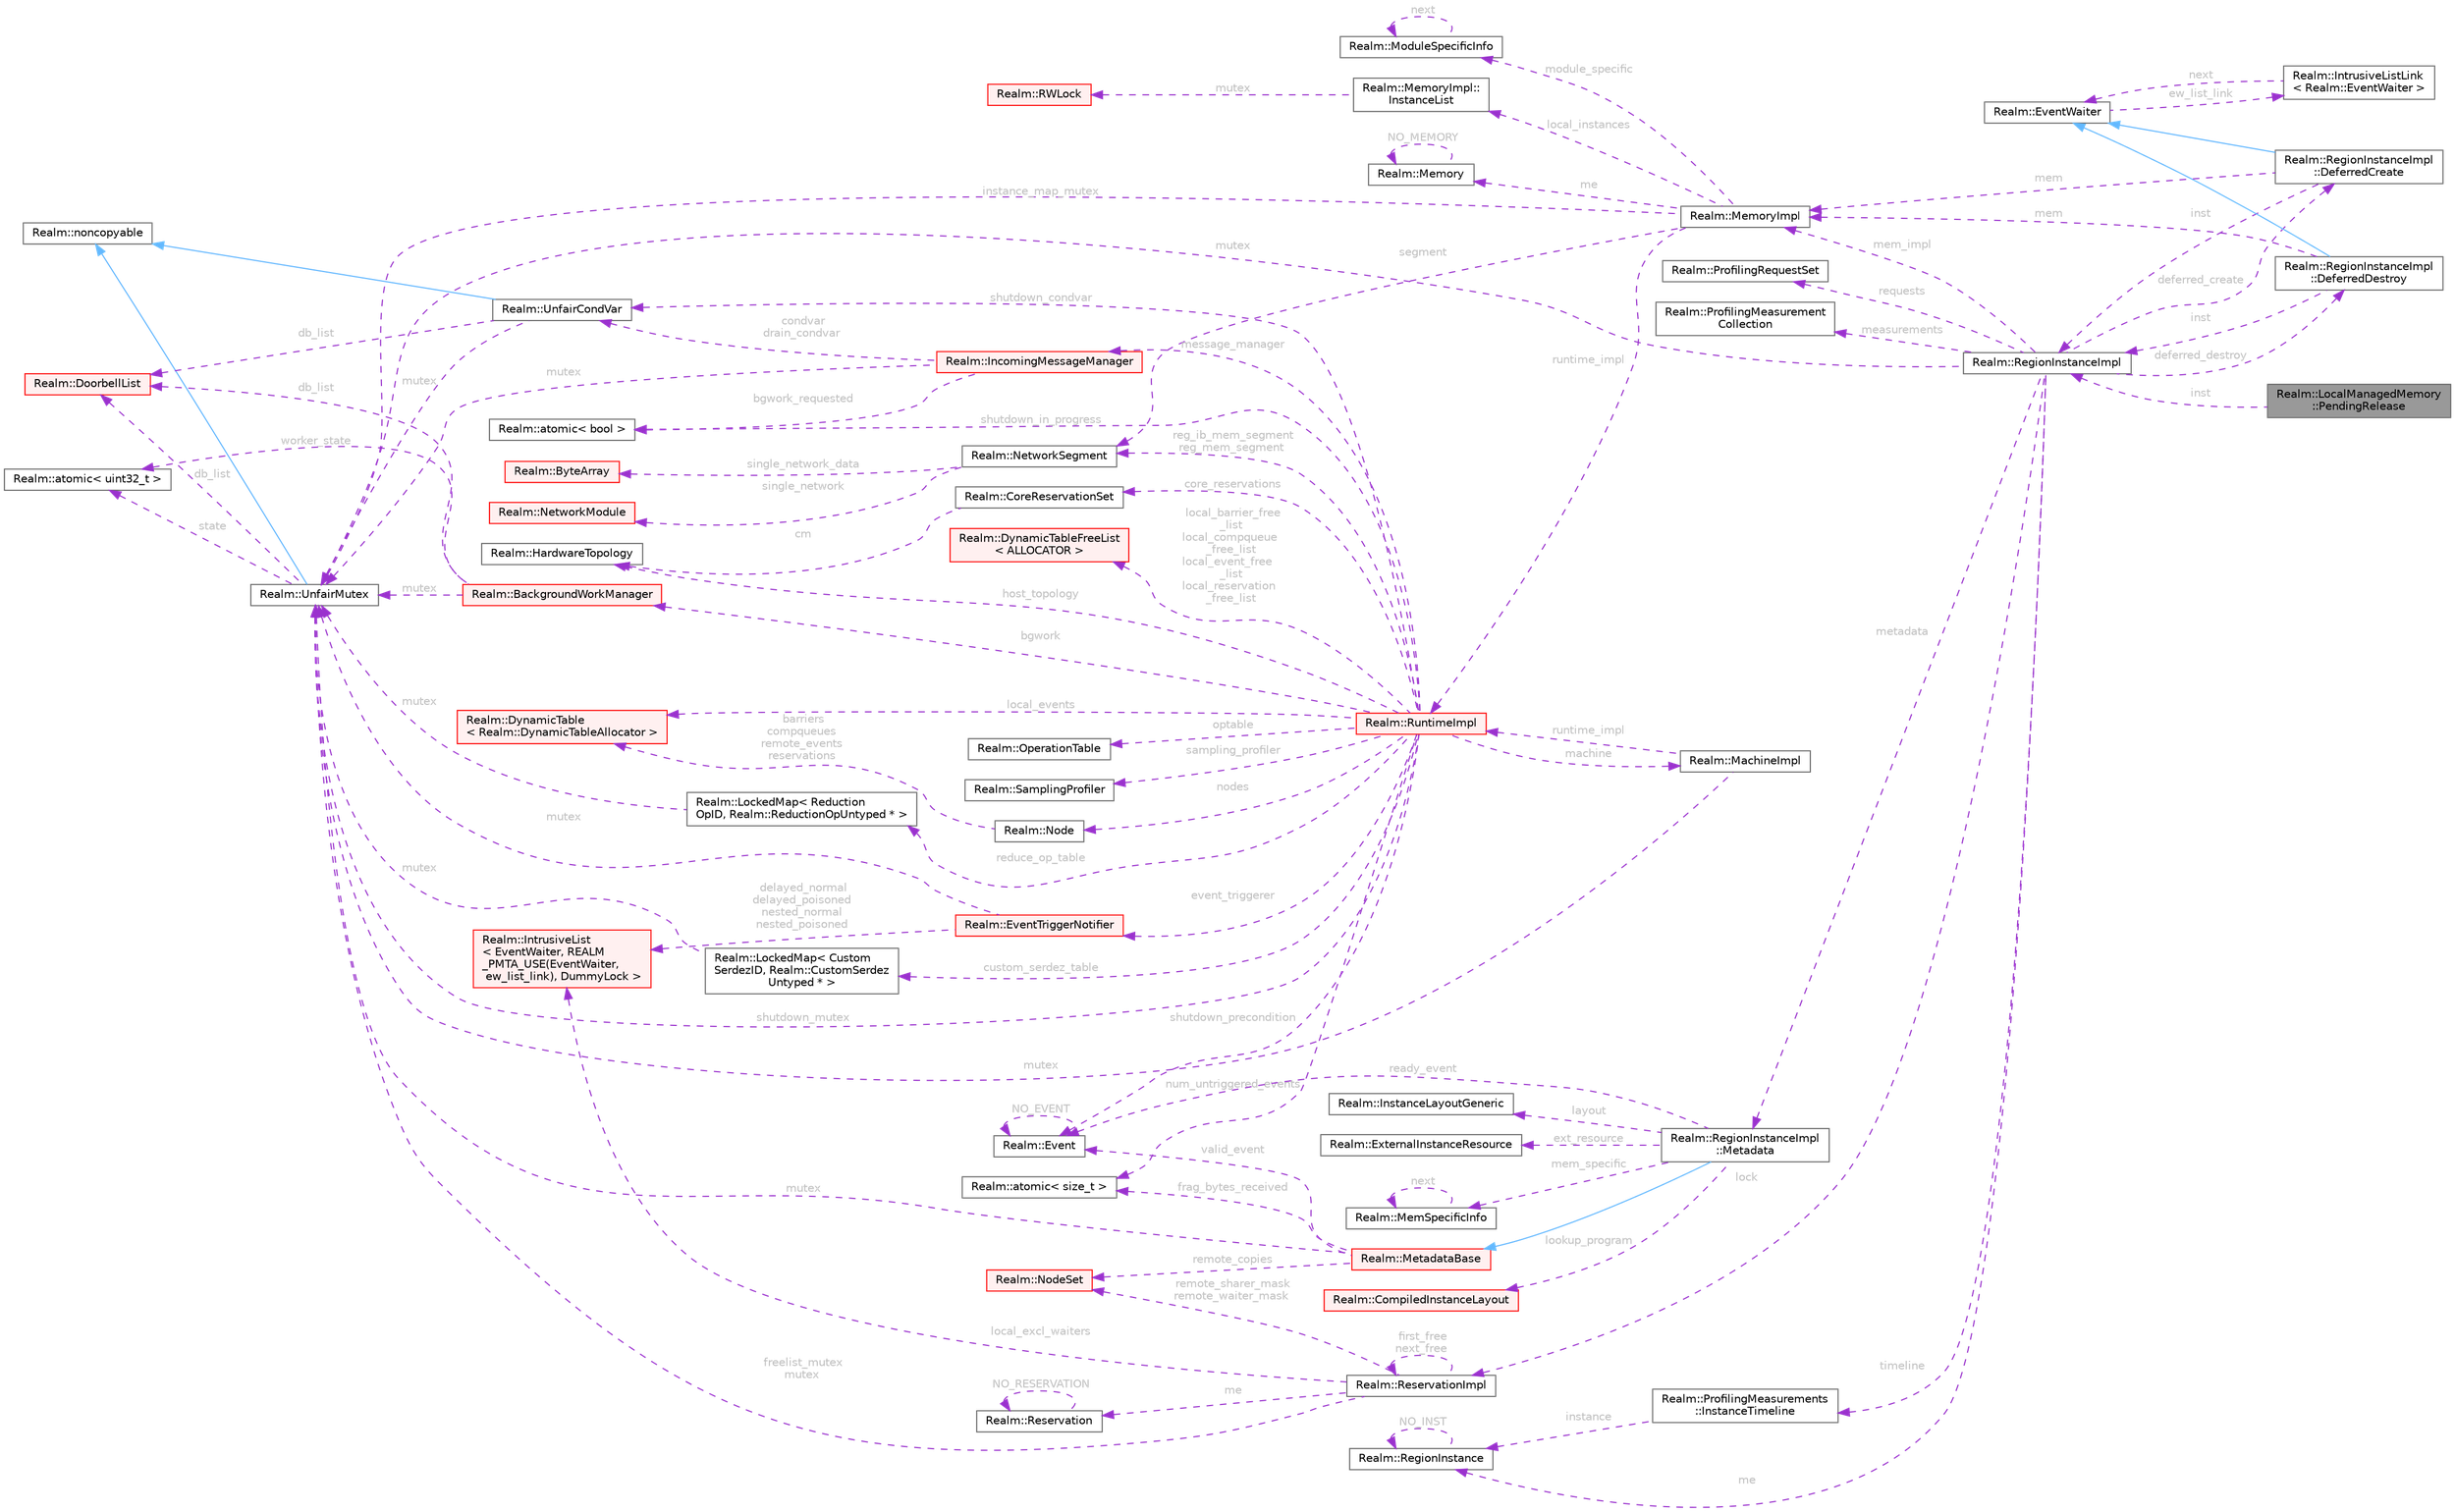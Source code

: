 digraph "Realm::LocalManagedMemory::PendingRelease"
{
 // LATEX_PDF_SIZE
  bgcolor="transparent";
  edge [fontname=Helvetica,fontsize=10,labelfontname=Helvetica,labelfontsize=10];
  node [fontname=Helvetica,fontsize=10,shape=box,height=0.2,width=0.4];
  rankdir="LR";
  Node1 [id="Node000001",label="Realm::LocalManagedMemory\l::PendingRelease",height=0.2,width=0.4,color="gray40", fillcolor="grey60", style="filled", fontcolor="black",tooltip=" "];
  Node2 -> Node1 [id="edge1_Node000001_Node000002",dir="back",color="darkorchid3",style="dashed",tooltip=" ",label=" inst",fontcolor="grey" ];
  Node2 [id="Node000002",label="Realm::RegionInstanceImpl",height=0.2,width=0.4,color="gray40", fillcolor="white", style="filled",URL="$classRealm_1_1RegionInstanceImpl.html",tooltip=" "];
  Node3 -> Node2 [id="edge2_Node000002_Node000003",dir="back",color="darkorchid3",style="dashed",tooltip=" ",label=" deferred_create",fontcolor="grey" ];
  Node3 [id="Node000003",label="Realm::RegionInstanceImpl\l::DeferredCreate",height=0.2,width=0.4,color="gray40", fillcolor="white", style="filled",URL="$classRealm_1_1RegionInstanceImpl_1_1DeferredCreate.html",tooltip=" "];
  Node4 -> Node3 [id="edge3_Node000003_Node000004",dir="back",color="steelblue1",style="solid",tooltip=" "];
  Node4 [id="Node000004",label="Realm::EventWaiter",height=0.2,width=0.4,color="gray40", fillcolor="white", style="filled",URL="$classRealm_1_1EventWaiter.html",tooltip=" "];
  Node5 -> Node4 [id="edge4_Node000004_Node000005",dir="back",color="darkorchid3",style="dashed",tooltip=" ",label=" ew_list_link",fontcolor="grey" ];
  Node5 [id="Node000005",label="Realm::IntrusiveListLink\l\< Realm::EventWaiter \>",height=0.2,width=0.4,color="gray40", fillcolor="white", style="filled",URL="$structRealm_1_1IntrusiveListLink.html",tooltip=" "];
  Node4 -> Node5 [id="edge5_Node000005_Node000004",dir="back",color="darkorchid3",style="dashed",tooltip=" ",label=" next",fontcolor="grey" ];
  Node2 -> Node3 [id="edge6_Node000003_Node000002",dir="back",color="darkorchid3",style="dashed",tooltip=" ",label=" inst",fontcolor="grey" ];
  Node6 -> Node3 [id="edge7_Node000003_Node000006",dir="back",color="darkorchid3",style="dashed",tooltip=" ",label=" mem",fontcolor="grey" ];
  Node6 [id="Node000006",label="Realm::MemoryImpl",height=0.2,width=0.4,color="gray40", fillcolor="white", style="filled",URL="$classRealm_1_1MemoryImpl.html",tooltip=" "];
  Node7 -> Node6 [id="edge8_Node000006_Node000007",dir="back",color="darkorchid3",style="dashed",tooltip=" ",label=" me",fontcolor="grey" ];
  Node7 [id="Node000007",label="Realm::Memory",height=0.2,width=0.4,color="gray40", fillcolor="white", style="filled",URL="$classRealm_1_1Memory.html",tooltip=" "];
  Node7 -> Node7 [id="edge9_Node000007_Node000007",dir="back",color="darkorchid3",style="dashed",tooltip=" ",label=" NO_MEMORY",fontcolor="grey" ];
  Node8 -> Node6 [id="edge10_Node000006_Node000008",dir="back",color="darkorchid3",style="dashed",tooltip=" ",label=" segment",fontcolor="grey" ];
  Node8 [id="Node000008",label="Realm::NetworkSegment",height=0.2,width=0.4,color="gray40", fillcolor="white", style="filled",URL="$classRealm_1_1NetworkSegment.html",tooltip=" "];
  Node9 -> Node8 [id="edge11_Node000008_Node000009",dir="back",color="darkorchid3",style="dashed",tooltip=" ",label=" single_network",fontcolor="grey" ];
  Node9 [id="Node000009",label="Realm::NetworkModule",height=0.2,width=0.4,color="red", fillcolor="#FFF0F0", style="filled",URL="$classRealm_1_1NetworkModule.html",tooltip=" "];
  Node11 -> Node8 [id="edge12_Node000008_Node000011",dir="back",color="darkorchid3",style="dashed",tooltip=" ",label=" single_network_data",fontcolor="grey" ];
  Node11 [id="Node000011",label="Realm::ByteArray",height=0.2,width=0.4,color="red", fillcolor="#FFF0F0", style="filled",URL="$classRealm_1_1ByteArray.html",tooltip=" "];
  Node13 -> Node6 [id="edge13_Node000006_Node000013",dir="back",color="darkorchid3",style="dashed",tooltip=" ",label=" module_specific",fontcolor="grey" ];
  Node13 [id="Node000013",label="Realm::ModuleSpecificInfo",height=0.2,width=0.4,color="gray40", fillcolor="white", style="filled",URL="$classRealm_1_1ModuleSpecificInfo.html",tooltip=" "];
  Node13 -> Node13 [id="edge14_Node000013_Node000013",dir="back",color="darkorchid3",style="dashed",tooltip=" ",label=" next",fontcolor="grey" ];
  Node14 -> Node6 [id="edge15_Node000006_Node000014",dir="back",color="darkorchid3",style="dashed",tooltip=" ",label=" instance_map_mutex",fontcolor="grey" ];
  Node14 [id="Node000014",label="Realm::UnfairMutex",height=0.2,width=0.4,color="gray40", fillcolor="white", style="filled",URL="$classRealm_1_1UnfairMutex.html",tooltip=" "];
  Node15 -> Node14 [id="edge16_Node000014_Node000015",dir="back",color="steelblue1",style="solid",tooltip=" "];
  Node15 [id="Node000015",label="Realm::noncopyable",height=0.2,width=0.4,color="gray40", fillcolor="white", style="filled",URL="$classRealm_1_1noncopyable.html",tooltip=" "];
  Node16 -> Node14 [id="edge17_Node000014_Node000016",dir="back",color="darkorchid3",style="dashed",tooltip=" ",label=" state",fontcolor="grey" ];
  Node16 [id="Node000016",label="Realm::atomic\< uint32_t \>",height=0.2,width=0.4,color="gray40", fillcolor="white", style="filled",URL="$classRealm_1_1atomic.html",tooltip=" "];
  Node17 -> Node14 [id="edge18_Node000014_Node000017",dir="back",color="darkorchid3",style="dashed",tooltip=" ",label=" db_list",fontcolor="grey" ];
  Node17 [id="Node000017",label="Realm::DoorbellList",height=0.2,width=0.4,color="red", fillcolor="#FFF0F0", style="filled",URL="$classRealm_1_1DoorbellList.html",tooltip=" "];
  Node19 -> Node6 [id="edge19_Node000006_Node000019",dir="back",color="darkorchid3",style="dashed",tooltip=" ",label=" local_instances",fontcolor="grey" ];
  Node19 [id="Node000019",label="Realm::MemoryImpl::\lInstanceList",height=0.2,width=0.4,color="gray40", fillcolor="white", style="filled",URL="$structRealm_1_1MemoryImpl_1_1InstanceList.html",tooltip=" "];
  Node20 -> Node19 [id="edge20_Node000019_Node000020",dir="back",color="darkorchid3",style="dashed",tooltip=" ",label=" mutex",fontcolor="grey" ];
  Node20 [id="Node000020",label="Realm::RWLock",height=0.2,width=0.4,color="red", fillcolor="#FFF0F0", style="filled",URL="$classRealm_1_1RWLock.html",tooltip=" "];
  Node23 -> Node6 [id="edge21_Node000006_Node000023",dir="back",color="darkorchid3",style="dashed",tooltip=" ",label=" runtime_impl",fontcolor="grey" ];
  Node23 [id="Node000023",label="Realm::RuntimeImpl",height=0.2,width=0.4,color="red", fillcolor="#FFF0F0", style="filled",URL="$classRealm_1_1RuntimeImpl.html",tooltip=" "];
  Node24 -> Node23 [id="edge22_Node000023_Node000024",dir="back",color="darkorchid3",style="dashed",tooltip=" ",label=" machine",fontcolor="grey" ];
  Node24 [id="Node000024",label="Realm::MachineImpl",height=0.2,width=0.4,color="gray40", fillcolor="white", style="filled",URL="$classRealm_1_1MachineImpl.html",tooltip=" "];
  Node14 -> Node24 [id="edge23_Node000024_Node000014",dir="back",color="darkorchid3",style="dashed",tooltip=" ",label=" mutex",fontcolor="grey" ];
  Node23 -> Node24 [id="edge24_Node000024_Node000023",dir="back",color="darkorchid3",style="dashed",tooltip=" ",label=" runtime_impl",fontcolor="grey" ];
  Node25 -> Node23 [id="edge25_Node000023_Node000025",dir="back",color="darkorchid3",style="dashed",tooltip=" ",label=" reduce_op_table",fontcolor="grey" ];
  Node25 [id="Node000025",label="Realm::LockedMap\< Reduction\lOpID, Realm::ReductionOpUntyped * \>",height=0.2,width=0.4,color="gray40", fillcolor="white", style="filled",URL="$classRealm_1_1LockedMap.html",tooltip=" "];
  Node14 -> Node25 [id="edge26_Node000025_Node000014",dir="back",color="darkorchid3",style="dashed",tooltip=" ",label=" mutex",fontcolor="grey" ];
  Node26 -> Node23 [id="edge27_Node000023_Node000026",dir="back",color="darkorchid3",style="dashed",tooltip=" ",label=" custom_serdez_table",fontcolor="grey" ];
  Node26 [id="Node000026",label="Realm::LockedMap\< Custom\lSerdezID, Realm::CustomSerdez\lUntyped * \>",height=0.2,width=0.4,color="gray40", fillcolor="white", style="filled",URL="$classRealm_1_1LockedMap.html",tooltip=" "];
  Node14 -> Node26 [id="edge28_Node000026_Node000014",dir="back",color="darkorchid3",style="dashed",tooltip=" ",label=" mutex",fontcolor="grey" ];
  Node27 -> Node23 [id="edge29_Node000023_Node000027",dir="back",color="darkorchid3",style="dashed",tooltip=" ",label=" num_untriggered_events",fontcolor="grey" ];
  Node27 [id="Node000027",label="Realm::atomic\< size_t \>",height=0.2,width=0.4,color="gray40", fillcolor="white", style="filled",URL="$classRealm_1_1atomic.html",tooltip=" "];
  Node28 -> Node23 [id="edge30_Node000023_Node000028",dir="back",color="darkorchid3",style="dashed",tooltip=" ",label=" nodes",fontcolor="grey" ];
  Node28 [id="Node000028",label="Realm::Node",height=0.2,width=0.4,color="gray40", fillcolor="white", style="filled",URL="$structRealm_1_1Node.html",tooltip=" "];
  Node29 -> Node28 [id="edge31_Node000028_Node000029",dir="back",color="darkorchid3",style="dashed",tooltip=" ",label=" barriers\ncompqueues\nremote_events\nreservations",fontcolor="grey" ];
  Node29 [id="Node000029",label="Realm::DynamicTable\l\< Realm::DynamicTableAllocator \>",height=0.2,width=0.4,color="red", fillcolor="#FFF0F0", style="filled",URL="$classRealm_1_1DynamicTable.html",tooltip=" "];
  Node29 -> Node23 [id="edge32_Node000023_Node000029",dir="back",color="darkorchid3",style="dashed",tooltip=" ",label=" local_events",fontcolor="grey" ];
  Node32 -> Node23 [id="edge33_Node000023_Node000032",dir="back",color="darkorchid3",style="dashed",tooltip=" ",label=" local_barrier_free\l_list\nlocal_compqueue\l_free_list\nlocal_event_free\l_list\nlocal_reservation\l_free_list",fontcolor="grey" ];
  Node32 [id="Node000032",label="Realm::DynamicTableFreeList\l\< ALLOCATOR \>",height=0.2,width=0.4,color="red", fillcolor="#FFF0F0", style="filled",URL="$classRealm_1_1DynamicTableFreeList.html",tooltip=" "];
  Node14 -> Node23 [id="edge34_Node000023_Node000014",dir="back",color="darkorchid3",style="dashed",tooltip=" ",label=" shutdown_mutex",fontcolor="grey" ];
  Node34 -> Node23 [id="edge35_Node000023_Node000034",dir="back",color="darkorchid3",style="dashed",tooltip=" ",label=" shutdown_condvar",fontcolor="grey" ];
  Node34 [id="Node000034",label="Realm::UnfairCondVar",height=0.2,width=0.4,color="gray40", fillcolor="white", style="filled",URL="$classRealm_1_1UnfairCondVar.html",tooltip=" "];
  Node15 -> Node34 [id="edge36_Node000034_Node000015",dir="back",color="steelblue1",style="solid",tooltip=" "];
  Node14 -> Node34 [id="edge37_Node000034_Node000014",dir="back",color="darkorchid3",style="dashed",tooltip=" ",label=" mutex",fontcolor="grey" ];
  Node17 -> Node34 [id="edge38_Node000034_Node000017",dir="back",color="darkorchid3",style="dashed",tooltip=" ",label=" db_list",fontcolor="grey" ];
  Node35 -> Node23 [id="edge39_Node000023_Node000035",dir="back",color="darkorchid3",style="dashed",tooltip=" ",label=" shutdown_precondition",fontcolor="grey" ];
  Node35 [id="Node000035",label="Realm::Event",height=0.2,width=0.4,color="gray40", fillcolor="white", style="filled",URL="$classRealm_1_1Event.html",tooltip=" "];
  Node35 -> Node35 [id="edge40_Node000035_Node000035",dir="back",color="darkorchid3",style="dashed",tooltip=" ",label=" NO_EVENT",fontcolor="grey" ];
  Node36 -> Node23 [id="edge41_Node000023_Node000036",dir="back",color="darkorchid3",style="dashed",tooltip=" ",label=" shutdown_in_progress",fontcolor="grey" ];
  Node36 [id="Node000036",label="Realm::atomic\< bool \>",height=0.2,width=0.4,color="gray40", fillcolor="white", style="filled",URL="$classRealm_1_1atomic.html",tooltip=" "];
  Node37 -> Node23 [id="edge42_Node000023_Node000037",dir="back",color="darkorchid3",style="dashed",tooltip=" ",label=" host_topology",fontcolor="grey" ];
  Node37 [id="Node000037",label="Realm::HardwareTopology",height=0.2,width=0.4,color="gray40", fillcolor="white", style="filled",URL="$classRealm_1_1HardwareTopology.html",tooltip="Represents the topology of the host processor cores and memory."];
  Node38 -> Node23 [id="edge43_Node000023_Node000038",dir="back",color="darkorchid3",style="dashed",tooltip=" ",label=" core_reservations",fontcolor="grey" ];
  Node38 [id="Node000038",label="Realm::CoreReservationSet",height=0.2,width=0.4,color="gray40", fillcolor="white", style="filled",URL="$classRealm_1_1CoreReservationSet.html",tooltip=" "];
  Node37 -> Node38 [id="edge44_Node000038_Node000037",dir="back",color="darkorchid3",style="dashed",tooltip=" ",label=" cm",fontcolor="grey" ];
  Node39 -> Node23 [id="edge45_Node000023_Node000039",dir="back",color="darkorchid3",style="dashed",tooltip=" ",label=" bgwork",fontcolor="grey" ];
  Node39 [id="Node000039",label="Realm::BackgroundWorkManager",height=0.2,width=0.4,color="red", fillcolor="#FFF0F0", style="filled",URL="$classRealm_1_1BackgroundWorkManager.html",tooltip=" "];
  Node14 -> Node39 [id="edge46_Node000039_Node000014",dir="back",color="darkorchid3",style="dashed",tooltip=" ",label=" mutex",fontcolor="grey" ];
  Node16 -> Node39 [id="edge47_Node000039_Node000016",dir="back",color="darkorchid3",style="dashed",tooltip=" ",label=" worker_state",fontcolor="grey" ];
  Node17 -> Node39 [id="edge48_Node000039_Node000017",dir="back",color="darkorchid3",style="dashed",tooltip=" ",label=" db_list",fontcolor="grey" ];
  Node47 -> Node23 [id="edge49_Node000023_Node000047",dir="back",color="darkorchid3",style="dashed",tooltip=" ",label=" message_manager",fontcolor="grey" ];
  Node47 [id="Node000047",label="Realm::IncomingMessageManager",height=0.2,width=0.4,color="red", fillcolor="#FFF0F0", style="filled",URL="$classRealm_1_1IncomingMessageManager.html",tooltip=" "];
  Node36 -> Node47 [id="edge50_Node000047_Node000036",dir="back",color="darkorchid3",style="dashed",tooltip=" ",label=" bgwork_requested",fontcolor="grey" ];
  Node14 -> Node47 [id="edge51_Node000047_Node000014",dir="back",color="darkorchid3",style="dashed",tooltip=" ",label=" mutex",fontcolor="grey" ];
  Node34 -> Node47 [id="edge52_Node000047_Node000034",dir="back",color="darkorchid3",style="dashed",tooltip=" ",label=" condvar\ndrain_condvar",fontcolor="grey" ];
  Node55 -> Node23 [id="edge53_Node000023_Node000055",dir="back",color="darkorchid3",style="dashed",tooltip=" ",label=" event_triggerer",fontcolor="grey" ];
  Node55 [id="Node000055",label="Realm::EventTriggerNotifier",height=0.2,width=0.4,color="red", fillcolor="#FFF0F0", style="filled",URL="$classRealm_1_1EventTriggerNotifier.html",tooltip=" "];
  Node14 -> Node55 [id="edge54_Node000055_Node000014",dir="back",color="darkorchid3",style="dashed",tooltip=" ",label=" mutex",fontcolor="grey" ];
  Node56 -> Node55 [id="edge55_Node000055_Node000056",dir="back",color="darkorchid3",style="dashed",tooltip=" ",label=" delayed_normal\ndelayed_poisoned\nnested_normal\nnested_poisoned",fontcolor="grey" ];
  Node56 [id="Node000056",label="Realm::IntrusiveList\l\< EventWaiter, REALM\l_PMTA_USE(EventWaiter,\l ew_list_link), DummyLock \>",height=0.2,width=0.4,color="red", fillcolor="#FFF0F0", style="filled",URL="$classRealm_1_1IntrusiveList.html",tooltip=" "];
  Node59 -> Node23 [id="edge56_Node000023_Node000059",dir="back",color="darkorchid3",style="dashed",tooltip=" ",label=" optable",fontcolor="grey" ];
  Node59 [id="Node000059",label="Realm::OperationTable",height=0.2,width=0.4,color="gray40", fillcolor="white", style="filled",URL="$classRealm_1_1OperationTable.html",tooltip=" "];
  Node60 -> Node23 [id="edge57_Node000023_Node000060",dir="back",color="darkorchid3",style="dashed",tooltip=" ",label=" sampling_profiler",fontcolor="grey" ];
  Node60 [id="Node000060",label="Realm::SamplingProfiler",height=0.2,width=0.4,color="gray40", fillcolor="white", style="filled",URL="$classRealm_1_1SamplingProfiler.html",tooltip=" "];
  Node8 -> Node23 [id="edge58_Node000023_Node000008",dir="back",color="darkorchid3",style="dashed",tooltip=" ",label=" reg_ib_mem_segment\nreg_mem_segment",fontcolor="grey" ];
  Node64 -> Node2 [id="edge59_Node000002_Node000064",dir="back",color="darkorchid3",style="dashed",tooltip=" ",label=" deferred_destroy",fontcolor="grey" ];
  Node64 [id="Node000064",label="Realm::RegionInstanceImpl\l::DeferredDestroy",height=0.2,width=0.4,color="gray40", fillcolor="white", style="filled",URL="$classRealm_1_1RegionInstanceImpl_1_1DeferredDestroy.html",tooltip=" "];
  Node4 -> Node64 [id="edge60_Node000064_Node000004",dir="back",color="steelblue1",style="solid",tooltip=" "];
  Node2 -> Node64 [id="edge61_Node000064_Node000002",dir="back",color="darkorchid3",style="dashed",tooltip=" ",label=" inst",fontcolor="grey" ];
  Node6 -> Node64 [id="edge62_Node000064_Node000006",dir="back",color="darkorchid3",style="dashed",tooltip=" ",label=" mem",fontcolor="grey" ];
  Node65 -> Node2 [id="edge63_Node000002_Node000065",dir="back",color="darkorchid3",style="dashed",tooltip=" ",label=" me",fontcolor="grey" ];
  Node65 [id="Node000065",label="Realm::RegionInstance",height=0.2,width=0.4,color="gray40", fillcolor="white", style="filled",URL="$classRealm_1_1RegionInstance.html",tooltip=" "];
  Node65 -> Node65 [id="edge64_Node000065_Node000065",dir="back",color="darkorchid3",style="dashed",tooltip=" ",label=" NO_INST",fontcolor="grey" ];
  Node6 -> Node2 [id="edge65_Node000002_Node000006",dir="back",color="darkorchid3",style="dashed",tooltip=" ",label=" mem_impl",fontcolor="grey" ];
  Node66 -> Node2 [id="edge66_Node000002_Node000066",dir="back",color="darkorchid3",style="dashed",tooltip=" ",label=" requests",fontcolor="grey" ];
  Node66 [id="Node000066",label="Realm::ProfilingRequestSet",height=0.2,width=0.4,color="gray40", fillcolor="white", style="filled",URL="$classRealm_1_1ProfilingRequestSet.html",tooltip=" "];
  Node67 -> Node2 [id="edge67_Node000002_Node000067",dir="back",color="darkorchid3",style="dashed",tooltip=" ",label=" measurements",fontcolor="grey" ];
  Node67 [id="Node000067",label="Realm::ProfilingMeasurement\lCollection",height=0.2,width=0.4,color="gray40", fillcolor="white", style="filled",URL="$classRealm_1_1ProfilingMeasurementCollection.html",tooltip=" "];
  Node68 -> Node2 [id="edge68_Node000002_Node000068",dir="back",color="darkorchid3",style="dashed",tooltip=" ",label=" timeline",fontcolor="grey" ];
  Node68 [id="Node000068",label="Realm::ProfilingMeasurements\l::InstanceTimeline",height=0.2,width=0.4,color="gray40", fillcolor="white", style="filled",URL="$structRealm_1_1ProfilingMeasurements_1_1InstanceTimeline.html",tooltip=" "];
  Node65 -> Node68 [id="edge69_Node000068_Node000065",dir="back",color="darkorchid3",style="dashed",tooltip=" ",label=" instance",fontcolor="grey" ];
  Node14 -> Node2 [id="edge70_Node000002_Node000014",dir="back",color="darkorchid3",style="dashed",tooltip=" ",label=" mutex",fontcolor="grey" ];
  Node69 -> Node2 [id="edge71_Node000002_Node000069",dir="back",color="darkorchid3",style="dashed",tooltip=" ",label=" metadata",fontcolor="grey" ];
  Node69 [id="Node000069",label="Realm::RegionInstanceImpl\l::Metadata",height=0.2,width=0.4,color="gray40", fillcolor="white", style="filled",URL="$classRealm_1_1RegionInstanceImpl_1_1Metadata.html",tooltip=" "];
  Node70 -> Node69 [id="edge72_Node000069_Node000070",dir="back",color="steelblue1",style="solid",tooltip=" "];
  Node70 [id="Node000070",label="Realm::MetadataBase",height=0.2,width=0.4,color="red", fillcolor="#FFF0F0", style="filled",URL="$classRealm_1_1MetadataBase.html",tooltip=" "];
  Node14 -> Node70 [id="edge73_Node000070_Node000014",dir="back",color="darkorchid3",style="dashed",tooltip=" ",label=" mutex",fontcolor="grey" ];
  Node35 -> Node70 [id="edge74_Node000070_Node000035",dir="back",color="darkorchid3",style="dashed",tooltip=" ",label=" valid_event",fontcolor="grey" ];
  Node71 -> Node70 [id="edge75_Node000070_Node000071",dir="back",color="darkorchid3",style="dashed",tooltip=" ",label=" remote_copies",fontcolor="grey" ];
  Node71 [id="Node000071",label="Realm::NodeSet",height=0.2,width=0.4,color="red", fillcolor="#FFF0F0", style="filled",URL="$classRealm_1_1NodeSet.html",tooltip=" "];
  Node27 -> Node70 [id="edge76_Node000070_Node000027",dir="back",color="darkorchid3",style="dashed",tooltip=" ",label=" frag_bytes_received",fontcolor="grey" ];
  Node35 -> Node69 [id="edge77_Node000069_Node000035",dir="back",color="darkorchid3",style="dashed",tooltip=" ",label=" ready_event",fontcolor="grey" ];
  Node75 -> Node69 [id="edge78_Node000069_Node000075",dir="back",color="darkorchid3",style="dashed",tooltip=" ",label=" layout",fontcolor="grey" ];
  Node75 [id="Node000075",label="Realm::InstanceLayoutGeneric",height=0.2,width=0.4,color="gray40", fillcolor="white", style="filled",URL="$classRealm_1_1InstanceLayoutGeneric.html",tooltip=" "];
  Node76 -> Node69 [id="edge79_Node000069_Node000076",dir="back",color="darkorchid3",style="dashed",tooltip=" ",label=" ext_resource",fontcolor="grey" ];
  Node76 [id="Node000076",label="Realm::ExternalInstanceResource",height=0.2,width=0.4,color="gray40", fillcolor="white", style="filled",URL="$classRealm_1_1ExternalInstanceResource.html",tooltip=" "];
  Node77 -> Node69 [id="edge80_Node000069_Node000077",dir="back",color="darkorchid3",style="dashed",tooltip=" ",label=" mem_specific",fontcolor="grey" ];
  Node77 [id="Node000077",label="Realm::MemSpecificInfo",height=0.2,width=0.4,color="gray40", fillcolor="white", style="filled",URL="$classRealm_1_1MemSpecificInfo.html",tooltip=" "];
  Node77 -> Node77 [id="edge81_Node000077_Node000077",dir="back",color="darkorchid3",style="dashed",tooltip=" ",label=" next",fontcolor="grey" ];
  Node78 -> Node69 [id="edge82_Node000069_Node000078",dir="back",color="darkorchid3",style="dashed",tooltip=" ",label=" lookup_program",fontcolor="grey" ];
  Node78 [id="Node000078",label="Realm::CompiledInstanceLayout",height=0.2,width=0.4,color="red", fillcolor="#FFF0F0", style="filled",URL="$classRealm_1_1CompiledInstanceLayout.html",tooltip=" "];
  Node80 -> Node2 [id="edge83_Node000002_Node000080",dir="back",color="darkorchid3",style="dashed",tooltip=" ",label=" lock",fontcolor="grey" ];
  Node80 [id="Node000080",label="Realm::ReservationImpl",height=0.2,width=0.4,color="gray40", fillcolor="white", style="filled",URL="$classRealm_1_1ReservationImpl.html",tooltip=" "];
  Node81 -> Node80 [id="edge84_Node000080_Node000081",dir="back",color="darkorchid3",style="dashed",tooltip=" ",label=" me",fontcolor="grey" ];
  Node81 [id="Node000081",label="Realm::Reservation",height=0.2,width=0.4,color="gray40", fillcolor="white", style="filled",URL="$classRealm_1_1Reservation.html",tooltip=" "];
  Node81 -> Node81 [id="edge85_Node000081_Node000081",dir="back",color="darkorchid3",style="dashed",tooltip=" ",label=" NO_RESERVATION",fontcolor="grey" ];
  Node14 -> Node80 [id="edge86_Node000080_Node000014",dir="back",color="darkorchid3",style="dashed",tooltip=" ",label=" freelist_mutex\nmutex",fontcolor="grey" ];
  Node71 -> Node80 [id="edge87_Node000080_Node000071",dir="back",color="darkorchid3",style="dashed",tooltip=" ",label=" remote_sharer_mask\nremote_waiter_mask",fontcolor="grey" ];
  Node56 -> Node80 [id="edge88_Node000080_Node000056",dir="back",color="darkorchid3",style="dashed",tooltip=" ",label=" local_excl_waiters",fontcolor="grey" ];
  Node80 -> Node80 [id="edge89_Node000080_Node000080",dir="back",color="darkorchid3",style="dashed",tooltip=" ",label=" first_free\nnext_free",fontcolor="grey" ];
}
